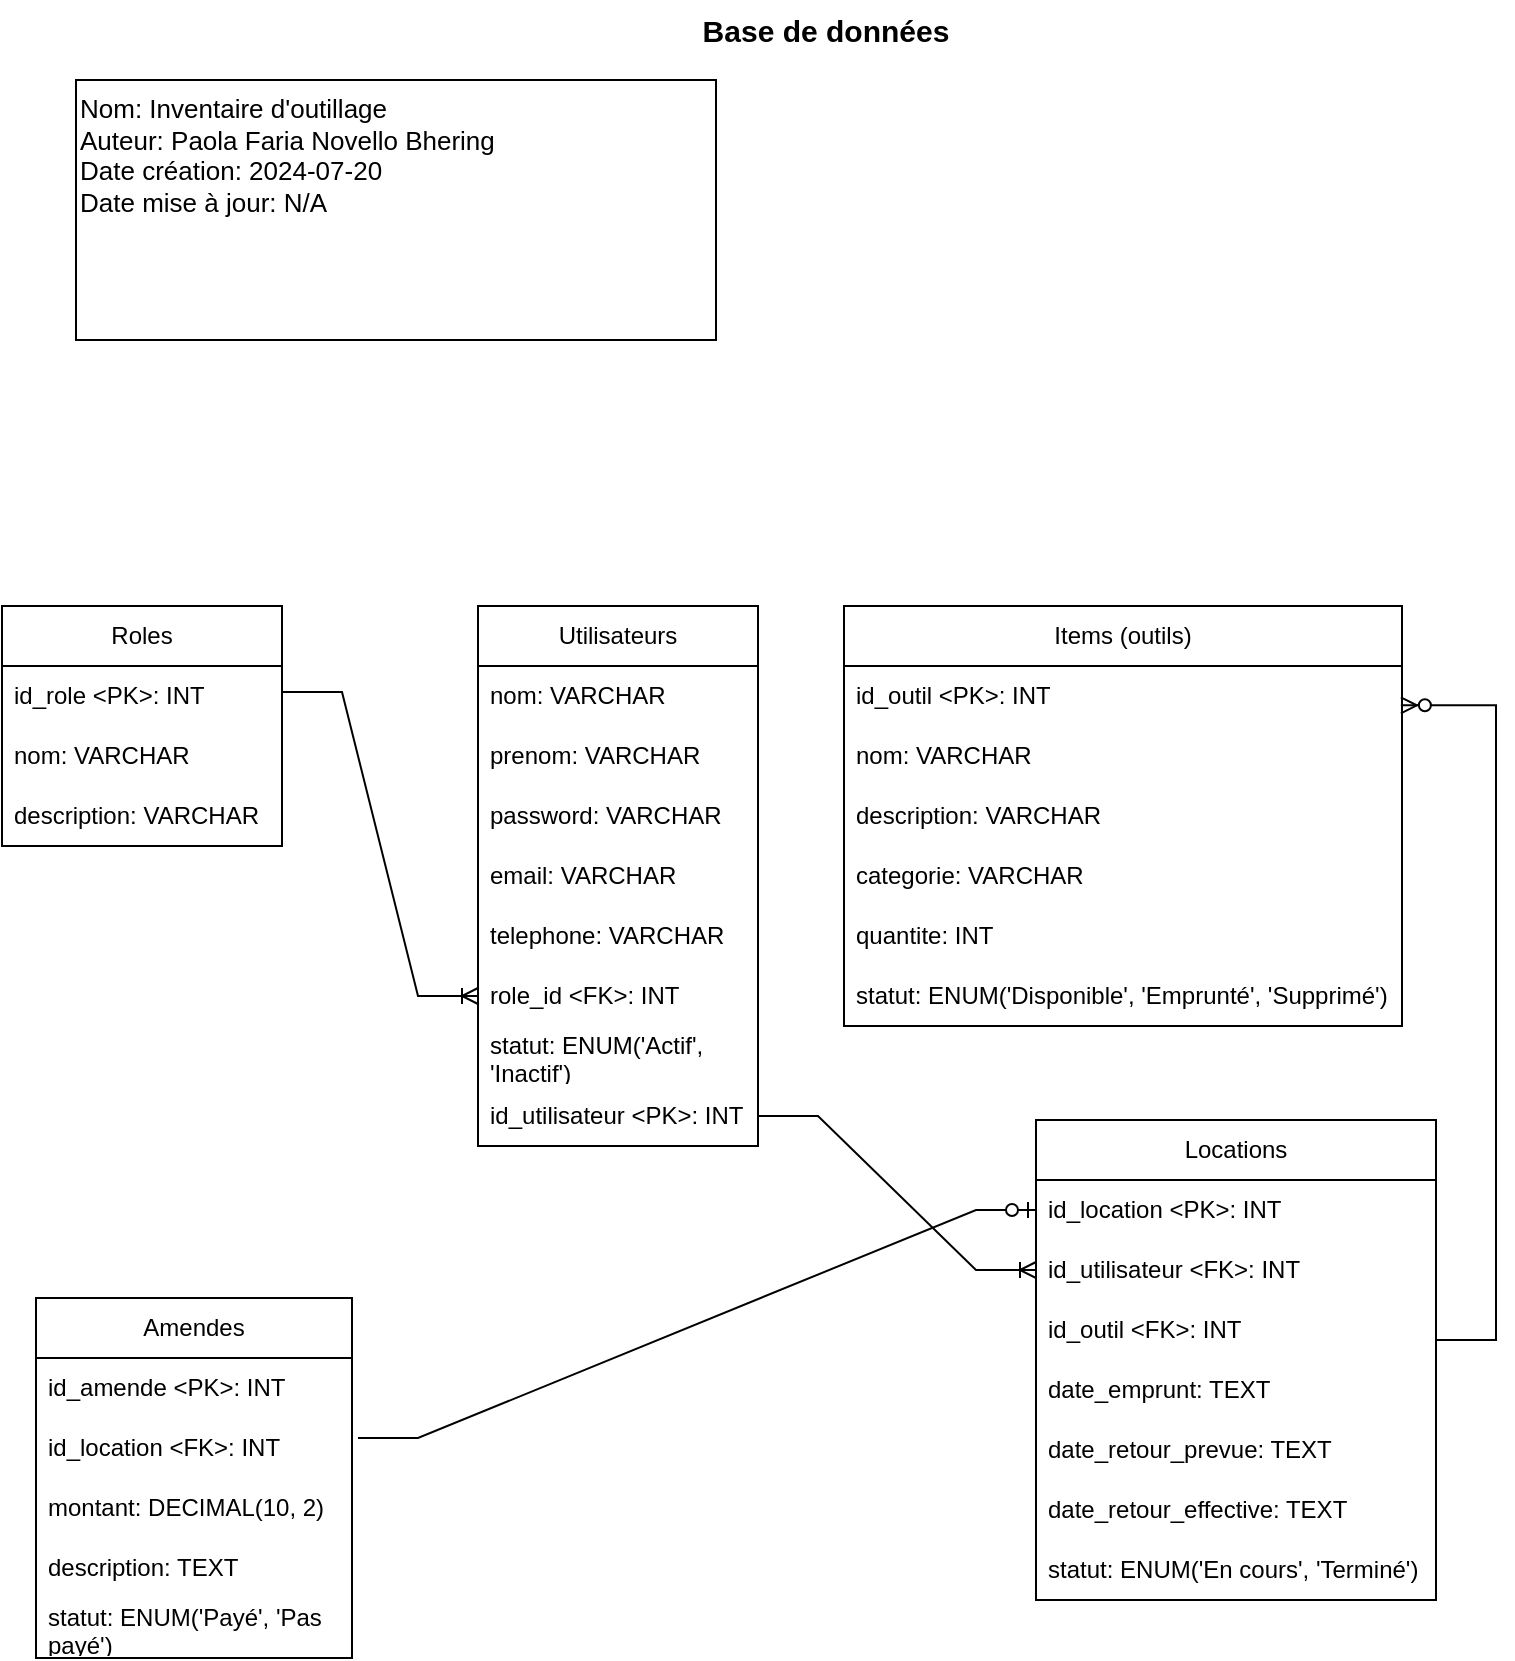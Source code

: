 <mxfile version="21.8.2" type="device">
  <diagram name="Page-1" id="j_84Ol_rRc1WWKsA9hxo">
    <mxGraphModel dx="2056" dy="818" grid="1" gridSize="10" guides="1" tooltips="1" connect="1" arrows="1" fold="1" page="1" pageScale="1" pageWidth="2339" pageHeight="3300" math="0" shadow="0">
      <root>
        <mxCell id="0" />
        <mxCell id="1" parent="0" />
        <mxCell id="dwD8XqkciGVuNtvJuvMU-1" value="Roles" style="swimlane;fontStyle=0;childLayout=stackLayout;horizontal=1;startSize=30;horizontalStack=0;resizeParent=1;resizeParentMax=0;resizeLast=0;collapsible=1;marginBottom=0;whiteSpace=wrap;html=1;" parent="1" vertex="1">
          <mxGeometry x="3" y="323" width="140" height="120" as="geometry" />
        </mxCell>
        <mxCell id="dwD8XqkciGVuNtvJuvMU-2" value="id_role &amp;lt;PK&amp;gt;: INT" style="text;strokeColor=none;fillColor=none;align=left;verticalAlign=middle;spacingLeft=4;spacingRight=4;overflow=hidden;points=[[0,0.5],[1,0.5]];portConstraint=eastwest;rotatable=0;whiteSpace=wrap;html=1;" parent="dwD8XqkciGVuNtvJuvMU-1" vertex="1">
          <mxGeometry y="30" width="140" height="30" as="geometry" />
        </mxCell>
        <mxCell id="dwD8XqkciGVuNtvJuvMU-3" value="nom: VARCHAR" style="text;strokeColor=none;fillColor=none;align=left;verticalAlign=middle;spacingLeft=4;spacingRight=4;overflow=hidden;points=[[0,0.5],[1,0.5]];portConstraint=eastwest;rotatable=0;whiteSpace=wrap;html=1;" parent="dwD8XqkciGVuNtvJuvMU-1" vertex="1">
          <mxGeometry y="60" width="140" height="30" as="geometry" />
        </mxCell>
        <mxCell id="dwD8XqkciGVuNtvJuvMU-4" value="description: VARCHAR" style="text;strokeColor=none;fillColor=none;align=left;verticalAlign=middle;spacingLeft=4;spacingRight=4;overflow=hidden;points=[[0,0.5],[1,0.5]];portConstraint=eastwest;rotatable=0;whiteSpace=wrap;html=1;" parent="dwD8XqkciGVuNtvJuvMU-1" vertex="1">
          <mxGeometry y="90" width="140" height="30" as="geometry" />
        </mxCell>
        <mxCell id="dwD8XqkciGVuNtvJuvMU-6" value="Utilisateurs" style="swimlane;fontStyle=0;childLayout=stackLayout;horizontal=1;startSize=30;horizontalStack=0;resizeParent=1;resizeParentMax=0;resizeLast=0;collapsible=1;marginBottom=0;whiteSpace=wrap;html=1;" parent="1" vertex="1">
          <mxGeometry x="241" y="323" width="140" height="270" as="geometry" />
        </mxCell>
        <mxCell id="dwD8XqkciGVuNtvJuvMU-8" value="nom: VARCHAR" style="text;strokeColor=none;fillColor=none;align=left;verticalAlign=middle;spacingLeft=4;spacingRight=4;overflow=hidden;points=[[0,0.5],[1,0.5]];portConstraint=eastwest;rotatable=0;whiteSpace=wrap;html=1;" parent="dwD8XqkciGVuNtvJuvMU-6" vertex="1">
          <mxGeometry y="30" width="140" height="30" as="geometry" />
        </mxCell>
        <mxCell id="dwD8XqkciGVuNtvJuvMU-9" value="prenom: VARCHAR" style="text;strokeColor=none;fillColor=none;align=left;verticalAlign=middle;spacingLeft=4;spacingRight=4;overflow=hidden;points=[[0,0.5],[1,0.5]];portConstraint=eastwest;rotatable=0;whiteSpace=wrap;html=1;" parent="dwD8XqkciGVuNtvJuvMU-6" vertex="1">
          <mxGeometry y="60" width="140" height="30" as="geometry" />
        </mxCell>
        <mxCell id="dwD8XqkciGVuNtvJuvMU-11" value="password: VARCHAR" style="text;strokeColor=none;fillColor=none;align=left;verticalAlign=middle;spacingLeft=4;spacingRight=4;overflow=hidden;points=[[0,0.5],[1,0.5]];portConstraint=eastwest;rotatable=0;whiteSpace=wrap;html=1;" parent="dwD8XqkciGVuNtvJuvMU-6" vertex="1">
          <mxGeometry y="90" width="140" height="30" as="geometry" />
        </mxCell>
        <mxCell id="dwD8XqkciGVuNtvJuvMU-27" value="email: VARCHAR" style="text;strokeColor=none;fillColor=none;align=left;verticalAlign=middle;spacingLeft=4;spacingRight=4;overflow=hidden;points=[[0,0.5],[1,0.5]];portConstraint=eastwest;rotatable=0;whiteSpace=wrap;html=1;" parent="dwD8XqkciGVuNtvJuvMU-6" vertex="1">
          <mxGeometry y="120" width="140" height="30" as="geometry" />
        </mxCell>
        <mxCell id="dwD8XqkciGVuNtvJuvMU-28" value="telephone: VARCHAR" style="text;strokeColor=none;fillColor=none;align=left;verticalAlign=middle;spacingLeft=4;spacingRight=4;overflow=hidden;points=[[0,0.5],[1,0.5]];portConstraint=eastwest;rotatable=0;whiteSpace=wrap;html=1;" parent="dwD8XqkciGVuNtvJuvMU-6" vertex="1">
          <mxGeometry y="150" width="140" height="30" as="geometry" />
        </mxCell>
        <mxCell id="dwD8XqkciGVuNtvJuvMU-12" value="role_id &amp;lt;FK&amp;gt;: INT" style="text;strokeColor=none;fillColor=none;align=left;verticalAlign=middle;spacingLeft=4;spacingRight=4;overflow=hidden;points=[[0,0.5],[1,0.5]];portConstraint=eastwest;rotatable=0;whiteSpace=wrap;html=1;" parent="dwD8XqkciGVuNtvJuvMU-6" vertex="1">
          <mxGeometry y="180" width="140" height="30" as="geometry" />
        </mxCell>
        <mxCell id="dwD8XqkciGVuNtvJuvMU-58" value="statut: ENUM(&#39;Actif&#39;, &#39;Inactif&#39;)" style="text;strokeColor=none;fillColor=none;align=left;verticalAlign=middle;spacingLeft=4;spacingRight=4;overflow=hidden;points=[[0,0.5],[1,0.5]];portConstraint=eastwest;rotatable=0;whiteSpace=wrap;html=1;" parent="dwD8XqkciGVuNtvJuvMU-6" vertex="1">
          <mxGeometry y="210" width="140" height="30" as="geometry" />
        </mxCell>
        <mxCell id="dwD8XqkciGVuNtvJuvMU-7" value="id_utilisateur &amp;lt;PK&amp;gt;: INT" style="text;strokeColor=none;fillColor=none;align=left;verticalAlign=middle;spacingLeft=4;spacingRight=4;overflow=hidden;points=[[0,0.5],[1,0.5]];portConstraint=eastwest;rotatable=0;whiteSpace=wrap;html=1;" parent="dwD8XqkciGVuNtvJuvMU-6" vertex="1">
          <mxGeometry y="240" width="140" height="30" as="geometry" />
        </mxCell>
        <mxCell id="dwD8XqkciGVuNtvJuvMU-13" value="Nom: Inventaire d&#39;outillage&lt;br&gt;Auteur: Paola Faria Novello Bhering&amp;nbsp;&lt;br&gt;Date création: 2024-07-20&lt;br&gt;Date mise à jour: N/A" style="rounded=0;whiteSpace=wrap;html=1;align=left;verticalAlign=top;fontSize=13;spacingBottom=0;" parent="1" vertex="1">
          <mxGeometry x="40" y="60" width="320" height="130" as="geometry" />
        </mxCell>
        <mxCell id="dwD8XqkciGVuNtvJuvMU-14" value="Base de données" style="text;strokeColor=none;align=center;fillColor=none;html=1;verticalAlign=middle;whiteSpace=wrap;rounded=0;fontStyle=1;fontSize=15;" parent="1" vertex="1">
          <mxGeometry x="260" y="20" width="310" height="30" as="geometry" />
        </mxCell>
        <mxCell id="dwD8XqkciGVuNtvJuvMU-15" value="Items (outils)" style="swimlane;fontStyle=0;childLayout=stackLayout;horizontal=1;startSize=30;horizontalStack=0;resizeParent=1;resizeParentMax=0;resizeLast=0;collapsible=1;marginBottom=0;whiteSpace=wrap;html=1;" parent="1" vertex="1">
          <mxGeometry x="424" y="323" width="279" height="210" as="geometry" />
        </mxCell>
        <mxCell id="dwD8XqkciGVuNtvJuvMU-16" value="id_outil &amp;lt;PK&amp;gt;: INT" style="text;strokeColor=none;fillColor=none;align=left;verticalAlign=middle;spacingLeft=4;spacingRight=4;overflow=hidden;points=[[0,0.5],[1,0.5]];portConstraint=eastwest;rotatable=0;whiteSpace=wrap;html=1;" parent="dwD8XqkciGVuNtvJuvMU-15" vertex="1">
          <mxGeometry y="30" width="279" height="30" as="geometry" />
        </mxCell>
        <mxCell id="dwD8XqkciGVuNtvJuvMU-17" value="nom: VARCHAR" style="text;strokeColor=none;fillColor=none;align=left;verticalAlign=middle;spacingLeft=4;spacingRight=4;overflow=hidden;points=[[0,0.5],[1,0.5]];portConstraint=eastwest;rotatable=0;whiteSpace=wrap;html=1;" parent="dwD8XqkciGVuNtvJuvMU-15" vertex="1">
          <mxGeometry y="60" width="279" height="30" as="geometry" />
        </mxCell>
        <mxCell id="dwD8XqkciGVuNtvJuvMU-18" value="description: VARCHAR" style="text;strokeColor=none;fillColor=none;align=left;verticalAlign=middle;spacingLeft=4;spacingRight=4;overflow=hidden;points=[[0,0.5],[1,0.5]];portConstraint=eastwest;rotatable=0;whiteSpace=wrap;html=1;" parent="dwD8XqkciGVuNtvJuvMU-15" vertex="1">
          <mxGeometry y="90" width="279" height="30" as="geometry" />
        </mxCell>
        <mxCell id="AtaY5h_QZOFM_C8Indqi-1" value="categorie: VARCHAR" style="text;strokeColor=none;fillColor=none;align=left;verticalAlign=middle;spacingLeft=4;spacingRight=4;overflow=hidden;points=[[0,0.5],[1,0.5]];portConstraint=eastwest;rotatable=0;whiteSpace=wrap;html=1;" parent="dwD8XqkciGVuNtvJuvMU-15" vertex="1">
          <mxGeometry y="120" width="279" height="30" as="geometry" />
        </mxCell>
        <mxCell id="dwD8XqkciGVuNtvJuvMU-19" value="quantite: INT" style="text;strokeColor=none;fillColor=none;align=left;verticalAlign=middle;spacingLeft=4;spacingRight=4;overflow=hidden;points=[[0,0.5],[1,0.5]];portConstraint=eastwest;rotatable=0;whiteSpace=wrap;html=1;" parent="dwD8XqkciGVuNtvJuvMU-15" vertex="1">
          <mxGeometry y="150" width="279" height="30" as="geometry" />
        </mxCell>
        <mxCell id="dwD8XqkciGVuNtvJuvMU-33" value="statut: ENUM(&#39;Disponible&#39;, &#39;Emprunté&#39;, &#39;Supprimé&#39;)" style="text;strokeColor=none;fillColor=none;align=left;verticalAlign=middle;spacingLeft=4;spacingRight=4;overflow=hidden;points=[[0,0.5],[1,0.5]];portConstraint=eastwest;rotatable=0;whiteSpace=wrap;html=1;" parent="dwD8XqkciGVuNtvJuvMU-15" vertex="1">
          <mxGeometry y="180" width="279" height="30" as="geometry" />
        </mxCell>
        <mxCell id="dwD8XqkciGVuNtvJuvMU-29" value="Locations" style="swimlane;fontStyle=0;childLayout=stackLayout;horizontal=1;startSize=30;horizontalStack=0;resizeParent=1;resizeParentMax=0;resizeLast=0;collapsible=1;marginBottom=0;whiteSpace=wrap;html=1;" parent="1" vertex="1">
          <mxGeometry x="520" y="580" width="200" height="240" as="geometry" />
        </mxCell>
        <mxCell id="dwD8XqkciGVuNtvJuvMU-30" value="id_location &amp;lt;PK&amp;gt;: INT" style="text;strokeColor=none;fillColor=none;align=left;verticalAlign=middle;spacingLeft=4;spacingRight=4;overflow=hidden;points=[[0,0.5],[1,0.5]];portConstraint=eastwest;rotatable=0;whiteSpace=wrap;html=1;" parent="dwD8XqkciGVuNtvJuvMU-29" vertex="1">
          <mxGeometry y="30" width="200" height="30" as="geometry" />
        </mxCell>
        <mxCell id="dwD8XqkciGVuNtvJuvMU-34" value="id_utilisateur &amp;lt;FK&amp;gt;: INT" style="text;strokeColor=none;fillColor=none;align=left;verticalAlign=middle;spacingLeft=4;spacingRight=4;overflow=hidden;points=[[0,0.5],[1,0.5]];portConstraint=eastwest;rotatable=0;whiteSpace=wrap;html=1;" parent="dwD8XqkciGVuNtvJuvMU-29" vertex="1">
          <mxGeometry y="60" width="200" height="30" as="geometry" />
        </mxCell>
        <mxCell id="dwD8XqkciGVuNtvJuvMU-35" value="id_outil &amp;lt;FK&amp;gt;: INT" style="text;strokeColor=none;fillColor=none;align=left;verticalAlign=middle;spacingLeft=4;spacingRight=4;overflow=hidden;points=[[0,0.5],[1,0.5]];portConstraint=eastwest;rotatable=0;whiteSpace=wrap;html=1;" parent="dwD8XqkciGVuNtvJuvMU-29" vertex="1">
          <mxGeometry y="90" width="200" height="30" as="geometry" />
        </mxCell>
        <mxCell id="dwD8XqkciGVuNtvJuvMU-36" value="date_emprunt: TEXT" style="text;strokeColor=none;fillColor=none;align=left;verticalAlign=middle;spacingLeft=4;spacingRight=4;overflow=hidden;points=[[0,0.5],[1,0.5]];portConstraint=eastwest;rotatable=0;whiteSpace=wrap;html=1;" parent="dwD8XqkciGVuNtvJuvMU-29" vertex="1">
          <mxGeometry y="120" width="200" height="30" as="geometry" />
        </mxCell>
        <mxCell id="dwD8XqkciGVuNtvJuvMU-38" value="date_retour_prevue: TEXT" style="text;strokeColor=none;fillColor=none;align=left;verticalAlign=middle;spacingLeft=4;spacingRight=4;overflow=hidden;points=[[0,0.5],[1,0.5]];portConstraint=eastwest;rotatable=0;whiteSpace=wrap;html=1;" parent="dwD8XqkciGVuNtvJuvMU-29" vertex="1">
          <mxGeometry y="150" width="200" height="30" as="geometry" />
        </mxCell>
        <mxCell id="dwD8XqkciGVuNtvJuvMU-39" value="date_retour_effective: TEXT" style="text;strokeColor=none;fillColor=none;align=left;verticalAlign=middle;spacingLeft=4;spacingRight=4;overflow=hidden;points=[[0,0.5],[1,0.5]];portConstraint=eastwest;rotatable=0;whiteSpace=wrap;html=1;" parent="dwD8XqkciGVuNtvJuvMU-29" vertex="1">
          <mxGeometry y="180" width="200" height="30" as="geometry" />
        </mxCell>
        <mxCell id="dwD8XqkciGVuNtvJuvMU-31" value="statut: ENUM(&#39;En cours&#39;, &#39;Terminé&#39;)" style="text;strokeColor=none;fillColor=none;align=left;verticalAlign=middle;spacingLeft=4;spacingRight=4;overflow=hidden;points=[[0,0.5],[1,0.5]];portConstraint=eastwest;rotatable=0;whiteSpace=wrap;html=1;" parent="dwD8XqkciGVuNtvJuvMU-29" vertex="1">
          <mxGeometry y="210" width="200" height="30" as="geometry" />
        </mxCell>
        <mxCell id="dwD8XqkciGVuNtvJuvMU-40" value="Amendes" style="swimlane;fontStyle=0;childLayout=stackLayout;horizontal=1;startSize=30;horizontalStack=0;resizeParent=1;resizeParentMax=0;resizeLast=0;collapsible=1;marginBottom=0;whiteSpace=wrap;html=1;" parent="1" vertex="1">
          <mxGeometry x="20" y="669" width="158" height="180" as="geometry" />
        </mxCell>
        <mxCell id="dwD8XqkciGVuNtvJuvMU-41" value="id_amende &amp;lt;PK&amp;gt;: INT" style="text;strokeColor=none;fillColor=none;align=left;verticalAlign=middle;spacingLeft=4;spacingRight=4;overflow=hidden;points=[[0,0.5],[1,0.5]];portConstraint=eastwest;rotatable=0;whiteSpace=wrap;html=1;" parent="dwD8XqkciGVuNtvJuvMU-40" vertex="1">
          <mxGeometry y="30" width="158" height="30" as="geometry" />
        </mxCell>
        <mxCell id="dwD8XqkciGVuNtvJuvMU-60" value="id_location &amp;lt;FK&amp;gt;: INT" style="text;strokeColor=none;fillColor=none;align=left;verticalAlign=middle;spacingLeft=4;spacingRight=4;overflow=hidden;points=[[0,0.5],[1,0.5]];portConstraint=eastwest;rotatable=0;whiteSpace=wrap;html=1;" parent="dwD8XqkciGVuNtvJuvMU-40" vertex="1">
          <mxGeometry y="60" width="158" height="30" as="geometry" />
        </mxCell>
        <mxCell id="dwD8XqkciGVuNtvJuvMU-42" value="montant:&amp;nbsp;DECIMAL(10, 2)" style="text;strokeColor=none;fillColor=none;align=left;verticalAlign=middle;spacingLeft=4;spacingRight=4;overflow=hidden;points=[[0,0.5],[1,0.5]];portConstraint=eastwest;rotatable=0;whiteSpace=wrap;html=1;" parent="dwD8XqkciGVuNtvJuvMU-40" vertex="1">
          <mxGeometry y="90" width="158" height="30" as="geometry" />
        </mxCell>
        <mxCell id="dwD8XqkciGVuNtvJuvMU-43" value="description: TEXT" style="text;strokeColor=none;fillColor=none;align=left;verticalAlign=middle;spacingLeft=4;spacingRight=4;overflow=hidden;points=[[0,0.5],[1,0.5]];portConstraint=eastwest;rotatable=0;whiteSpace=wrap;html=1;" parent="dwD8XqkciGVuNtvJuvMU-40" vertex="1">
          <mxGeometry y="120" width="158" height="30" as="geometry" />
        </mxCell>
        <mxCell id="dwD8XqkciGVuNtvJuvMU-59" value="statut: ENUM(&#39;Payé&#39;, &#39;Pas payé&#39;)" style="text;strokeColor=none;fillColor=none;align=left;verticalAlign=middle;spacingLeft=4;spacingRight=4;overflow=hidden;points=[[0,0.5],[1,0.5]];portConstraint=eastwest;rotatable=0;whiteSpace=wrap;html=1;" parent="dwD8XqkciGVuNtvJuvMU-40" vertex="1">
          <mxGeometry y="150" width="158" height="30" as="geometry" />
        </mxCell>
        <mxCell id="dwD8XqkciGVuNtvJuvMU-62" value="" style="edgeStyle=entityRelationEdgeStyle;fontSize=12;html=1;endArrow=ERoneToMany;rounded=0;exitX=1;exitY=0.5;exitDx=0;exitDy=0;entryX=0;entryY=0.5;entryDx=0;entryDy=0;" parent="1" source="dwD8XqkciGVuNtvJuvMU-7" target="dwD8XqkciGVuNtvJuvMU-34" edge="1">
          <mxGeometry width="100" height="100" relative="1" as="geometry">
            <mxPoint x="521" y="651" as="sourcePoint" />
            <mxPoint x="621" y="551" as="targetPoint" />
          </mxGeometry>
        </mxCell>
        <mxCell id="dwD8XqkciGVuNtvJuvMU-63" value="" style="edgeStyle=entityRelationEdgeStyle;fontSize=12;html=1;endArrow=ERoneToMany;rounded=0;exitX=1;exitY=0.5;exitDx=0;exitDy=0;entryX=0;entryY=0.5;entryDx=0;entryDy=0;" parent="1" target="dwD8XqkciGVuNtvJuvMU-12" edge="1">
          <mxGeometry width="100" height="100" relative="1" as="geometry">
            <mxPoint x="143" y="366" as="sourcePoint" />
            <mxPoint x="211" y="545" as="targetPoint" />
          </mxGeometry>
        </mxCell>
        <mxCell id="dwD8XqkciGVuNtvJuvMU-65" value="" style="edgeStyle=entityRelationEdgeStyle;fontSize=12;html=1;endArrow=ERzeroToOne;endFill=1;rounded=0;entryX=0;entryY=0.5;entryDx=0;entryDy=0;exitX=1.019;exitY=0.333;exitDx=0;exitDy=0;exitPerimeter=0;" parent="1" source="dwD8XqkciGVuNtvJuvMU-60" target="dwD8XqkciGVuNtvJuvMU-30" edge="1">
          <mxGeometry width="100" height="100" relative="1" as="geometry">
            <mxPoint x="521" y="651" as="sourcePoint" />
            <mxPoint x="621" y="551" as="targetPoint" />
          </mxGeometry>
        </mxCell>
        <mxCell id="dwD8XqkciGVuNtvJuvMU-69" value="" style="edgeStyle=entityRelationEdgeStyle;fontSize=12;html=1;endArrow=ERzeroToMany;endFill=1;rounded=0;entryX=0.998;entryY=0.655;entryDx=0;entryDy=0;entryPerimeter=0;" parent="1" target="dwD8XqkciGVuNtvJuvMU-16" edge="1">
          <mxGeometry width="100" height="100" relative="1" as="geometry">
            <mxPoint x="720" y="690" as="sourcePoint" />
            <mxPoint x="790" y="370" as="targetPoint" />
            <Array as="points">
              <mxPoint x="751" y="650" />
              <mxPoint x="780" y="566" />
              <mxPoint x="758" y="535" />
            </Array>
          </mxGeometry>
        </mxCell>
      </root>
    </mxGraphModel>
  </diagram>
</mxfile>
